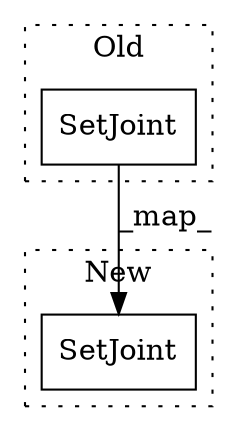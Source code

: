digraph G {
subgraph cluster0 {
1 [label="SetJoint" a="32" s="19234,19340" l="9,1" shape="box"];
label = "Old";
style="dotted";
}
subgraph cluster1 {
2 [label="SetJoint" a="32" s="19102,19208" l="9,1" shape="box"];
label = "New";
style="dotted";
}
1 -> 2 [label="_map_"];
}
